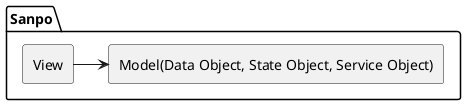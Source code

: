 @startuml
skinparam componentStyle rectangle

package "Sanpo"{
    [View]  as v
    [Model(Data Object, State Object, Service Object)]  as m

    v -right-> m
}
@enduml

